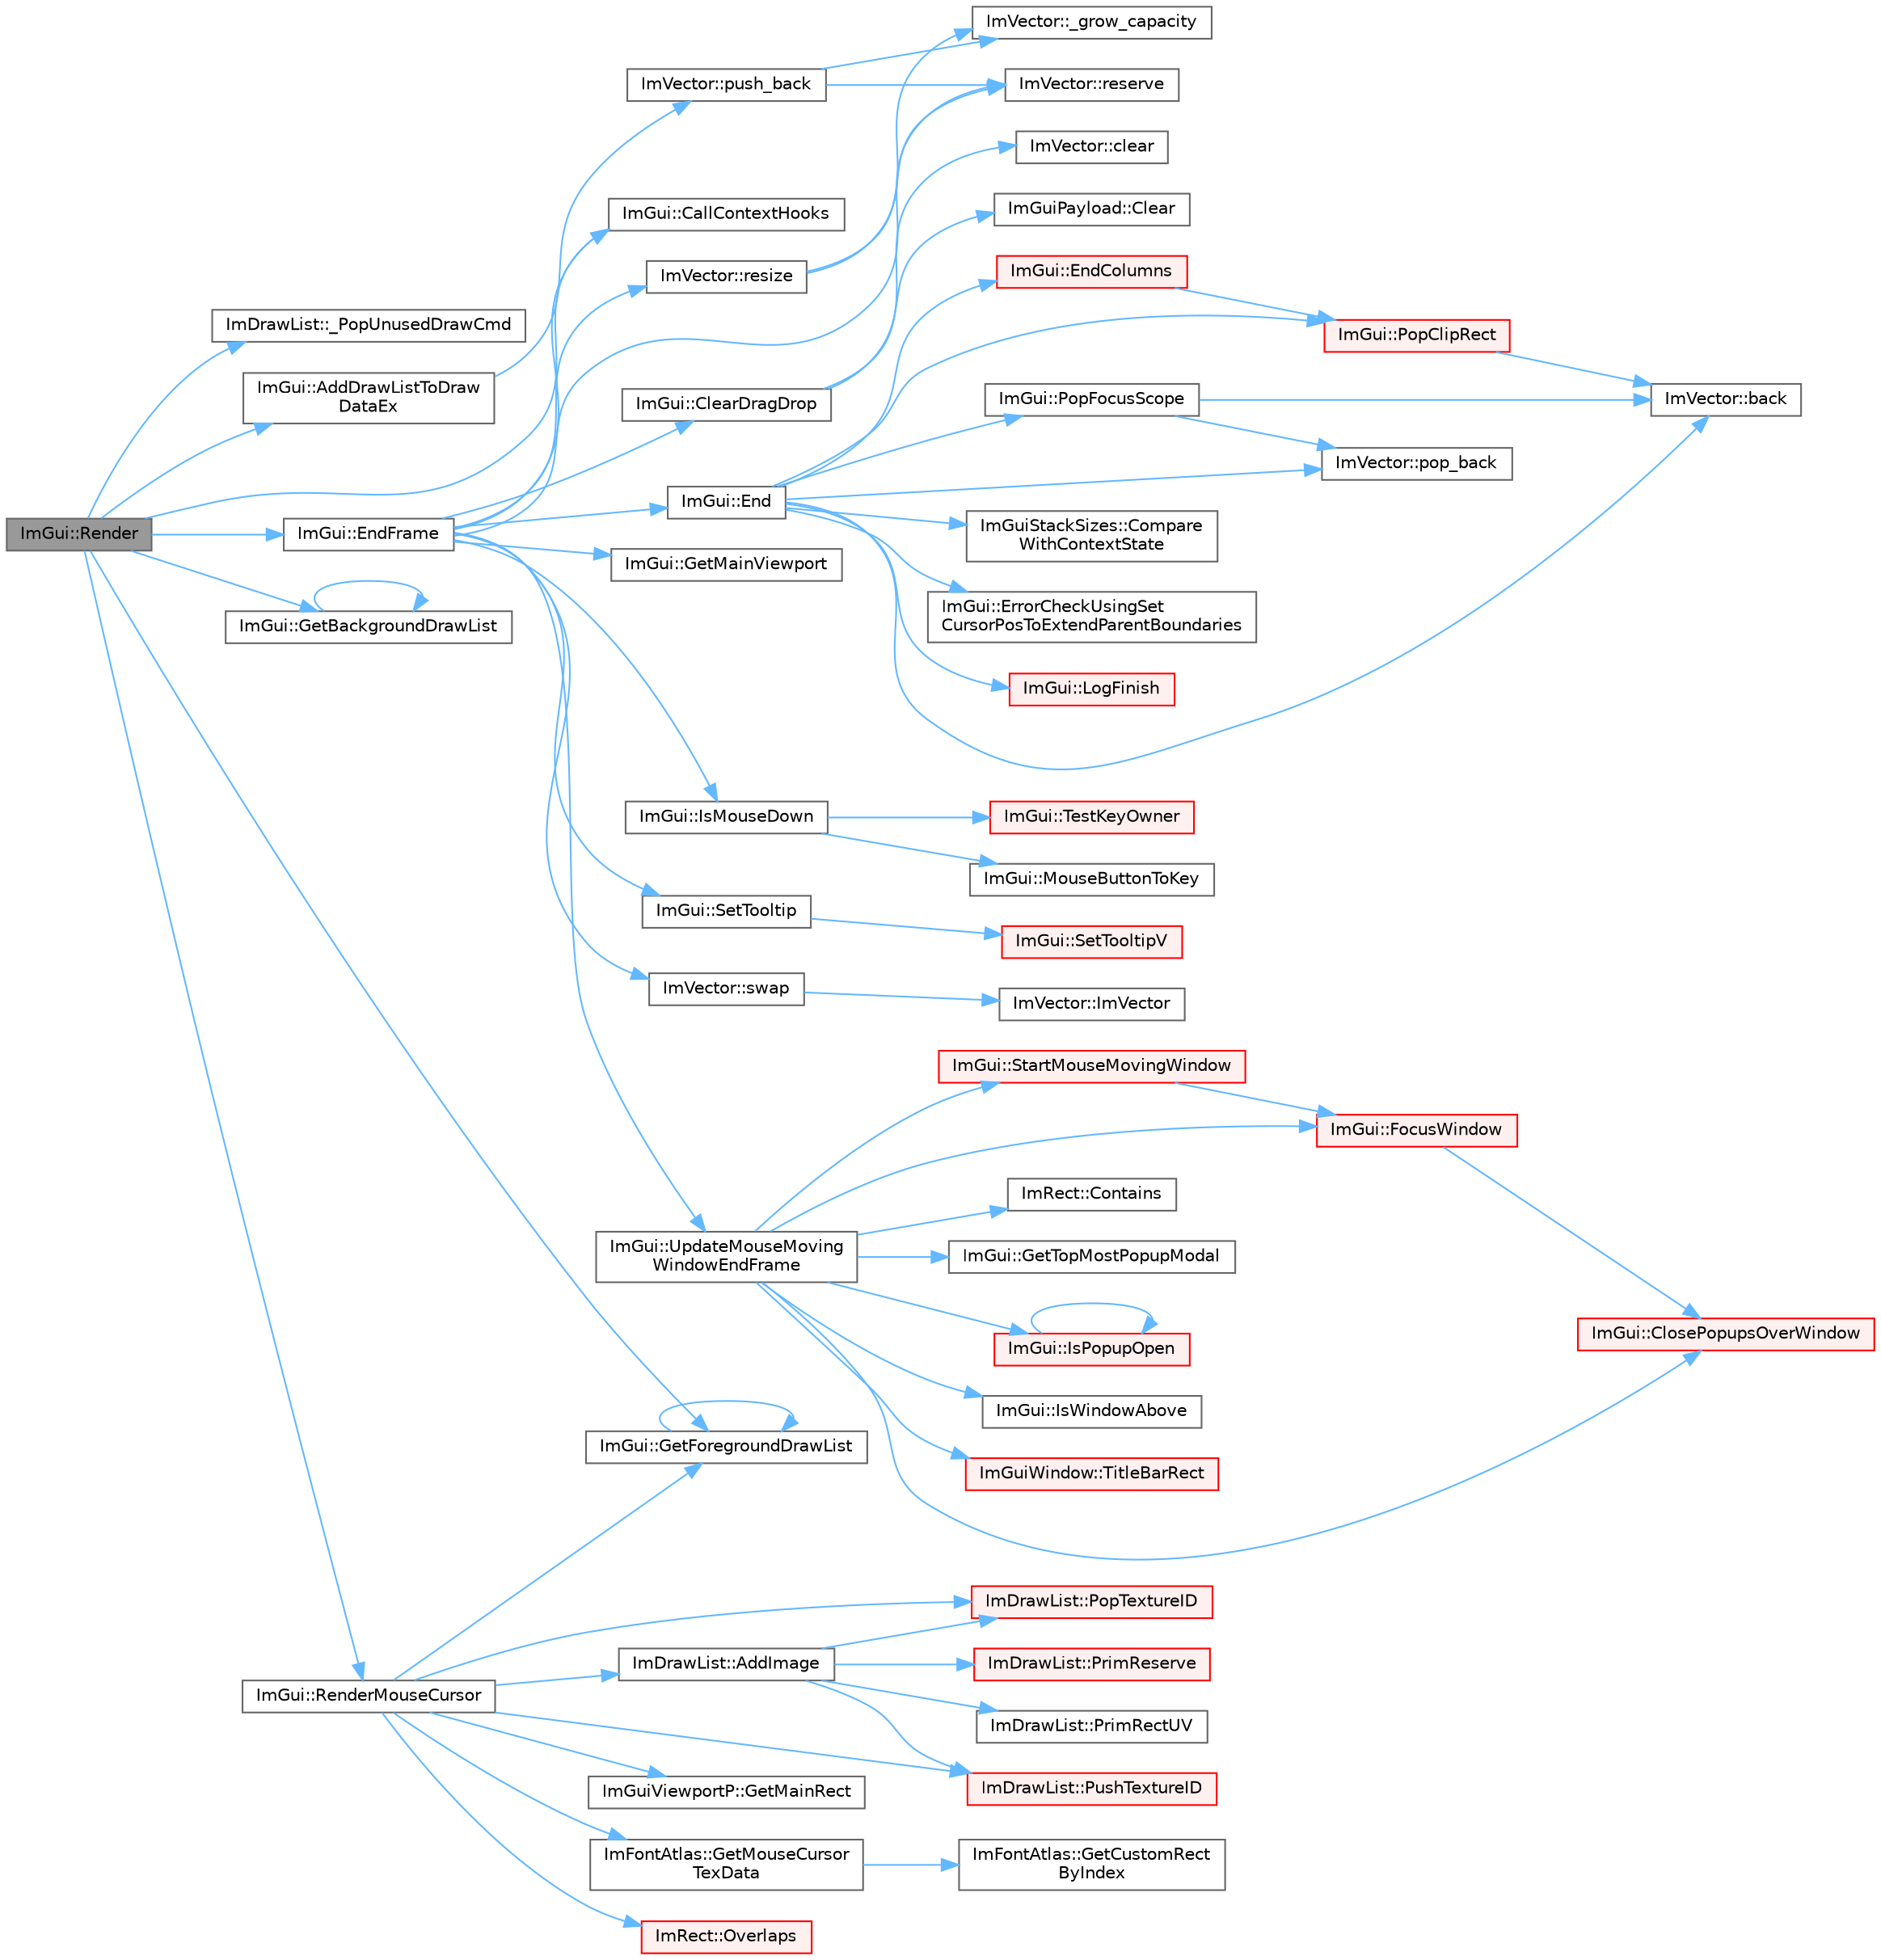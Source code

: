 digraph "ImGui::Render"
{
 // LATEX_PDF_SIZE
  bgcolor="transparent";
  edge [fontname=Helvetica,fontsize=10,labelfontname=Helvetica,labelfontsize=10];
  node [fontname=Helvetica,fontsize=10,shape=box,height=0.2,width=0.4];
  rankdir="LR";
  Node1 [id="Node000001",label="ImGui::Render",height=0.2,width=0.4,color="gray40", fillcolor="grey60", style="filled", fontcolor="black",tooltip=" "];
  Node1 -> Node2 [id="edge1_Node000001_Node000002",color="steelblue1",style="solid",tooltip=" "];
  Node2 [id="Node000002",label="ImDrawList::_PopUnusedDrawCmd",height=0.2,width=0.4,color="grey40", fillcolor="white", style="filled",URL="$struct_im_draw_list.html#a2cb0295fcd3062bfedbebbad55865455",tooltip=" "];
  Node1 -> Node3 [id="edge2_Node000001_Node000003",color="steelblue1",style="solid",tooltip=" "];
  Node3 [id="Node000003",label="ImGui::AddDrawListToDraw\lDataEx",height=0.2,width=0.4,color="grey40", fillcolor="white", style="filled",URL="$namespace_im_gui.html#a0074bb825de97c5602d9d9bb2e4d49d4",tooltip=" "];
  Node3 -> Node4 [id="edge3_Node000003_Node000004",color="steelblue1",style="solid",tooltip=" "];
  Node4 [id="Node000004",label="ImVector::push_back",height=0.2,width=0.4,color="grey40", fillcolor="white", style="filled",URL="$struct_im_vector.html#aab5df48e0711a48bd12f3206e08c4108",tooltip=" "];
  Node4 -> Node5 [id="edge4_Node000004_Node000005",color="steelblue1",style="solid",tooltip=" "];
  Node5 [id="Node000005",label="ImVector::_grow_capacity",height=0.2,width=0.4,color="grey40", fillcolor="white", style="filled",URL="$struct_im_vector.html#a3a097635d464b1b70dc7d59996a88b28",tooltip=" "];
  Node4 -> Node6 [id="edge5_Node000004_Node000006",color="steelblue1",style="solid",tooltip=" "];
  Node6 [id="Node000006",label="ImVector::reserve",height=0.2,width=0.4,color="grey40", fillcolor="white", style="filled",URL="$struct_im_vector.html#a0f14f5736c3372157856eebb67123b75",tooltip=" "];
  Node1 -> Node7 [id="edge6_Node000001_Node000007",color="steelblue1",style="solid",tooltip=" "];
  Node7 [id="Node000007",label="ImGui::CallContextHooks",height=0.2,width=0.4,color="grey40", fillcolor="white", style="filled",URL="$namespace_im_gui.html#a61ced7f0dd38c604e895400a2e5eeeb2",tooltip=" "];
  Node1 -> Node8 [id="edge7_Node000001_Node000008",color="steelblue1",style="solid",tooltip=" "];
  Node8 [id="Node000008",label="ImGui::EndFrame",height=0.2,width=0.4,color="grey40", fillcolor="white", style="filled",URL="$namespace_im_gui.html#a246c37da45e88a12ade440a0feacb4ee",tooltip=" "];
  Node8 -> Node7 [id="edge8_Node000008_Node000007",color="steelblue1",style="solid",tooltip=" "];
  Node8 -> Node9 [id="edge9_Node000008_Node000009",color="steelblue1",style="solid",tooltip=" "];
  Node9 [id="Node000009",label="ImGui::ClearDragDrop",height=0.2,width=0.4,color="grey40", fillcolor="white", style="filled",URL="$namespace_im_gui.html#adae8f94649956a2a717c00dbf81a5df9",tooltip=" "];
  Node9 -> Node10 [id="edge10_Node000009_Node000010",color="steelblue1",style="solid",tooltip=" "];
  Node10 [id="Node000010",label="ImGuiPayload::Clear",height=0.2,width=0.4,color="grey40", fillcolor="white", style="filled",URL="$struct_im_gui_payload.html#a88c2293d356eb05e7a30d7693de186f2",tooltip=" "];
  Node9 -> Node11 [id="edge11_Node000009_Node000011",color="steelblue1",style="solid",tooltip=" "];
  Node11 [id="Node000011",label="ImVector::clear",height=0.2,width=0.4,color="grey40", fillcolor="white", style="filled",URL="$struct_im_vector.html#ae2d401b4ec5f1113cdb8edb5a61a38f7",tooltip=" "];
  Node8 -> Node12 [id="edge12_Node000008_Node000012",color="steelblue1",style="solid",tooltip=" "];
  Node12 [id="Node000012",label="ImGui::End",height=0.2,width=0.4,color="grey40", fillcolor="white", style="filled",URL="$namespace_im_gui.html#a5479d93794a004c67ceb6d13f37c8254",tooltip=" "];
  Node12 -> Node13 [id="edge13_Node000012_Node000013",color="steelblue1",style="solid",tooltip=" "];
  Node13 [id="Node000013",label="ImVector::back",height=0.2,width=0.4,color="grey40", fillcolor="white", style="filled",URL="$struct_im_vector.html#a2d80e87e81b1b01143c8d8be93e6fde1",tooltip=" "];
  Node12 -> Node14 [id="edge14_Node000012_Node000014",color="steelblue1",style="solid",tooltip=" "];
  Node14 [id="Node000014",label="ImGuiStackSizes::Compare\lWithContextState",height=0.2,width=0.4,color="grey40", fillcolor="white", style="filled",URL="$struct_im_gui_stack_sizes.html#a800d27777904276582b3a6d8c2cab961",tooltip=" "];
  Node12 -> Node15 [id="edge15_Node000012_Node000015",color="steelblue1",style="solid",tooltip=" "];
  Node15 [id="Node000015",label="ImGui::EndColumns",height=0.2,width=0.4,color="red", fillcolor="#FFF0F0", style="filled",URL="$namespace_im_gui.html#af93bed3bce5475fe4d525d744f16aa20",tooltip=" "];
  Node15 -> Node67 [id="edge16_Node000015_Node000067",color="steelblue1",style="solid",tooltip=" "];
  Node67 [id="Node000067",label="ImGui::PopClipRect",height=0.2,width=0.4,color="red", fillcolor="#FFF0F0", style="filled",URL="$namespace_im_gui.html#aef1c8a6e5a3c70cb10d03d2a2a66dfd8",tooltip=" "];
  Node67 -> Node13 [id="edge17_Node000067_Node000013",color="steelblue1",style="solid",tooltip=" "];
  Node12 -> Node72 [id="edge18_Node000012_Node000072",color="steelblue1",style="solid",tooltip=" "];
  Node72 [id="Node000072",label="ImGui::ErrorCheckUsingSet\lCursorPosToExtendParentBoundaries",height=0.2,width=0.4,color="grey40", fillcolor="white", style="filled",URL="$namespace_im_gui.html#ad5832500c14abd9e76e376b82701385b",tooltip=" "];
  Node12 -> Node73 [id="edge19_Node000012_Node000073",color="steelblue1",style="solid",tooltip=" "];
  Node73 [id="Node000073",label="ImGui::LogFinish",height=0.2,width=0.4,color="red", fillcolor="#FFF0F0", style="filled",URL="$namespace_im_gui.html#a2ebcd048d1ca025fb972e1c2e920e3f3",tooltip=" "];
  Node12 -> Node40 [id="edge20_Node000012_Node000040",color="steelblue1",style="solid",tooltip=" "];
  Node40 [id="Node000040",label="ImVector::pop_back",height=0.2,width=0.4,color="grey40", fillcolor="white", style="filled",URL="$struct_im_vector.html#a3db7ce62d3c429effdb893fbf7148c1c",tooltip=" "];
  Node12 -> Node67 [id="edge21_Node000012_Node000067",color="steelblue1",style="solid",tooltip=" "];
  Node12 -> Node81 [id="edge22_Node000012_Node000081",color="steelblue1",style="solid",tooltip=" "];
  Node81 [id="Node000081",label="ImGui::PopFocusScope",height=0.2,width=0.4,color="grey40", fillcolor="white", style="filled",URL="$namespace_im_gui.html#a660bc1ff7f6d971fc4b4236e87409b38",tooltip=" "];
  Node81 -> Node13 [id="edge23_Node000081_Node000013",color="steelblue1",style="solid",tooltip=" "];
  Node81 -> Node40 [id="edge24_Node000081_Node000040",color="steelblue1",style="solid",tooltip=" "];
  Node8 -> Node82 [id="edge25_Node000008_Node000082",color="steelblue1",style="solid",tooltip=" "];
  Node82 [id="Node000082",label="ImGui::GetMainViewport",height=0.2,width=0.4,color="grey40", fillcolor="white", style="filled",URL="$namespace_im_gui.html#a7bf620af1d66ee7d7b06701894d23e60",tooltip=" "];
  Node8 -> Node83 [id="edge26_Node000008_Node000083",color="steelblue1",style="solid",tooltip=" "];
  Node83 [id="Node000083",label="ImGui::IsMouseDown",height=0.2,width=0.4,color="grey40", fillcolor="white", style="filled",URL="$namespace_im_gui.html#aed7dae248aa865bf06c1d60c0e809537",tooltip=" "];
  Node83 -> Node84 [id="edge27_Node000083_Node000084",color="steelblue1",style="solid",tooltip=" "];
  Node84 [id="Node000084",label="ImGui::MouseButtonToKey",height=0.2,width=0.4,color="grey40", fillcolor="white", style="filled",URL="$namespace_im_gui.html#a25689086f813c9714c4bbd4e3d5e669c",tooltip=" "];
  Node83 -> Node85 [id="edge28_Node000083_Node000085",color="steelblue1",style="solid",tooltip=" "];
  Node85 [id="Node000085",label="ImGui::TestKeyOwner",height=0.2,width=0.4,color="red", fillcolor="#FFF0F0", style="filled",URL="$namespace_im_gui.html#ad12c5be2f1c691e4e6656524248824fb",tooltip=" "];
  Node8 -> Node6 [id="edge29_Node000008_Node000006",color="steelblue1",style="solid",tooltip=" "];
  Node8 -> Node37 [id="edge30_Node000008_Node000037",color="steelblue1",style="solid",tooltip=" "];
  Node37 [id="Node000037",label="ImVector::resize",height=0.2,width=0.4,color="grey40", fillcolor="white", style="filled",URL="$struct_im_vector.html#ac371dd62e56ae486b1a5038cf07eee56",tooltip=" "];
  Node37 -> Node5 [id="edge31_Node000037_Node000005",color="steelblue1",style="solid",tooltip=" "];
  Node37 -> Node6 [id="edge32_Node000037_Node000006",color="steelblue1",style="solid",tooltip=" "];
  Node8 -> Node90 [id="edge33_Node000008_Node000090",color="steelblue1",style="solid",tooltip=" "];
  Node90 [id="Node000090",label="ImGui::SetTooltip",height=0.2,width=0.4,color="grey40", fillcolor="white", style="filled",URL="$namespace_im_gui.html#a313073fa01b8a9791f241ef93091ce92",tooltip=" "];
  Node90 -> Node91 [id="edge34_Node000090_Node000091",color="steelblue1",style="solid",tooltip=" "];
  Node91 [id="Node000091",label="ImGui::SetTooltipV",height=0.2,width=0.4,color="red", fillcolor="#FFF0F0", style="filled",URL="$namespace_im_gui.html#a3826acf68fc4a12bb66401575f51d6a2",tooltip=" "];
  Node8 -> Node173 [id="edge35_Node000008_Node000173",color="steelblue1",style="solid",tooltip=" "];
  Node173 [id="Node000173",label="ImVector::swap",height=0.2,width=0.4,color="grey40", fillcolor="white", style="filled",URL="$struct_im_vector.html#afcec0d2a1e28aebe412b6efd06f0a77a",tooltip=" "];
  Node173 -> Node174 [id="edge36_Node000173_Node000174",color="steelblue1",style="solid",tooltip=" "];
  Node174 [id="Node000174",label="ImVector::ImVector",height=0.2,width=0.4,color="grey40", fillcolor="white", style="filled",URL="$struct_im_vector.html#a547fff373659fd848c3ecc6b25a83f25",tooltip=" "];
  Node8 -> Node175 [id="edge37_Node000008_Node000175",color="steelblue1",style="solid",tooltip=" "];
  Node175 [id="Node000175",label="ImGui::UpdateMouseMoving\lWindowEndFrame",height=0.2,width=0.4,color="grey40", fillcolor="white", style="filled",URL="$namespace_im_gui.html#a6f56217f28aff3a7cea846e6f44eebff",tooltip=" "];
  Node175 -> Node116 [id="edge38_Node000175_Node000116",color="steelblue1",style="solid",tooltip=" "];
  Node116 [id="Node000116",label="ImGui::ClosePopupsOverWindow",height=0.2,width=0.4,color="red", fillcolor="#FFF0F0", style="filled",URL="$namespace_im_gui.html#a0076b153c697cb85e263fcbd59340bce",tooltip=" "];
  Node175 -> Node99 [id="edge39_Node000175_Node000099",color="steelblue1",style="solid",tooltip=" "];
  Node99 [id="Node000099",label="ImRect::Contains",height=0.2,width=0.4,color="grey40", fillcolor="white", style="filled",URL="$struct_im_rect.html#ac583156fd0e9306181fff5d120b262ea",tooltip=" "];
  Node175 -> Node106 [id="edge40_Node000175_Node000106",color="steelblue1",style="solid",tooltip=" "];
  Node106 [id="Node000106",label="ImGui::FocusWindow",height=0.2,width=0.4,color="red", fillcolor="#FFF0F0", style="filled",URL="$namespace_im_gui.html#a27aa6f2f3aa11778c6d023b1b223f262",tooltip=" "];
  Node106 -> Node116 [id="edge41_Node000106_Node000116",color="steelblue1",style="solid",tooltip=" "];
  Node175 -> Node176 [id="edge42_Node000175_Node000176",color="steelblue1",style="solid",tooltip=" "];
  Node176 [id="Node000176",label="ImGui::GetTopMostPopupModal",height=0.2,width=0.4,color="grey40", fillcolor="white", style="filled",URL="$namespace_im_gui.html#a6b905269b079f5e07755db52cc6e52df",tooltip=" "];
  Node175 -> Node177 [id="edge43_Node000175_Node000177",color="steelblue1",style="solid",tooltip=" "];
  Node177 [id="Node000177",label="ImGui::IsPopupOpen",height=0.2,width=0.4,color="red", fillcolor="#FFF0F0", style="filled",URL="$namespace_im_gui.html#a0e351145d0936e79948094166757712e",tooltip=" "];
  Node177 -> Node177 [id="edge44_Node000177_Node000177",color="steelblue1",style="solid",tooltip=" "];
  Node175 -> Node178 [id="edge45_Node000175_Node000178",color="steelblue1",style="solid",tooltip=" "];
  Node178 [id="Node000178",label="ImGui::IsWindowAbove",height=0.2,width=0.4,color="grey40", fillcolor="white", style="filled",URL="$namespace_im_gui.html#ac5dd091c08f9d923c8f849353fe359bf",tooltip=" "];
  Node175 -> Node179 [id="edge46_Node000175_Node000179",color="steelblue1",style="solid",tooltip=" "];
  Node179 [id="Node000179",label="ImGui::StartMouseMovingWindow",height=0.2,width=0.4,color="red", fillcolor="#FFF0F0", style="filled",URL="$namespace_im_gui.html#afd03199380411a711c74893434d91258",tooltip=" "];
  Node179 -> Node106 [id="edge47_Node000179_Node000106",color="steelblue1",style="solid",tooltip=" "];
  Node175 -> Node146 [id="edge48_Node000175_Node000146",color="steelblue1",style="solid",tooltip=" "];
  Node146 [id="Node000146",label="ImGuiWindow::TitleBarRect",height=0.2,width=0.4,color="red", fillcolor="#FFF0F0", style="filled",URL="$struct_im_gui_window.html#a06884e1bc80e460e51e1626b5b976196",tooltip=" "];
  Node1 -> Node182 [id="edge49_Node000001_Node000182",color="steelblue1",style="solid",tooltip=" "];
  Node182 [id="Node000182",label="ImGui::GetBackgroundDrawList",height=0.2,width=0.4,color="grey40", fillcolor="white", style="filled",URL="$namespace_im_gui.html#ab361971e8b198a11c6ece6b49cf03647",tooltip=" "];
  Node182 -> Node182 [id="edge50_Node000182_Node000182",color="steelblue1",style="solid",tooltip=" "];
  Node1 -> Node58 [id="edge51_Node000001_Node000058",color="steelblue1",style="solid",tooltip=" "];
  Node58 [id="Node000058",label="ImGui::GetForegroundDrawList",height=0.2,width=0.4,color="grey40", fillcolor="white", style="filled",URL="$namespace_im_gui.html#a718d48e3636f9df63e4820d0fef34e78",tooltip=" "];
  Node58 -> Node58 [id="edge52_Node000058_Node000058",color="steelblue1",style="solid",tooltip=" "];
  Node1 -> Node183 [id="edge53_Node000001_Node000183",color="steelblue1",style="solid",tooltip=" "];
  Node183 [id="Node000183",label="ImGui::RenderMouseCursor",height=0.2,width=0.4,color="grey40", fillcolor="white", style="filled",URL="$namespace_im_gui.html#ade001ee6028075c9c1e2bd3f0395b920",tooltip=" "];
  Node183 -> Node184 [id="edge54_Node000183_Node000184",color="steelblue1",style="solid",tooltip=" "];
  Node184 [id="Node000184",label="ImDrawList::AddImage",height=0.2,width=0.4,color="grey40", fillcolor="white", style="filled",URL="$struct_im_draw_list.html#ac1f529d53d7ba118484e47e49218c603",tooltip=" "];
  Node184 -> Node185 [id="edge55_Node000184_Node000185",color="steelblue1",style="solid",tooltip=" "];
  Node185 [id="Node000185",label="ImDrawList::PopTextureID",height=0.2,width=0.4,color="red", fillcolor="#FFF0F0", style="filled",URL="$struct_im_draw_list.html#ade9286c5ca58753f7bd571b30e2ff76c",tooltip=" "];
  Node184 -> Node186 [id="edge56_Node000184_Node000186",color="steelblue1",style="solid",tooltip=" "];
  Node186 [id="Node000186",label="ImDrawList::PrimRectUV",height=0.2,width=0.4,color="grey40", fillcolor="white", style="filled",URL="$struct_im_draw_list.html#a77d48ed5b33ccdd908824c0a3bebfff8",tooltip=" "];
  Node184 -> Node20 [id="edge57_Node000184_Node000020",color="steelblue1",style="solid",tooltip=" "];
  Node20 [id="Node000020",label="ImDrawList::PrimReserve",height=0.2,width=0.4,color="red", fillcolor="#FFF0F0", style="filled",URL="$struct_im_draw_list.html#a879aa38dbfb0344e3e023d65c002c7d7",tooltip=" "];
  Node184 -> Node136 [id="edge58_Node000184_Node000136",color="steelblue1",style="solid",tooltip=" "];
  Node136 [id="Node000136",label="ImDrawList::PushTextureID",height=0.2,width=0.4,color="red", fillcolor="#FFF0F0", style="filled",URL="$struct_im_draw_list.html#a7ac41e329a9df911b4823ef0150cee16",tooltip=" "];
  Node183 -> Node58 [id="edge59_Node000183_Node000058",color="steelblue1",style="solid",tooltip=" "];
  Node183 -> Node124 [id="edge60_Node000183_Node000124",color="steelblue1",style="solid",tooltip=" "];
  Node124 [id="Node000124",label="ImGuiViewportP::GetMainRect",height=0.2,width=0.4,color="grey40", fillcolor="white", style="filled",URL="$struct_im_gui_viewport_p.html#adb4c14f0b0a42bff9c1c0ab1971027f7",tooltip=" "];
  Node183 -> Node187 [id="edge61_Node000183_Node000187",color="steelblue1",style="solid",tooltip=" "];
  Node187 [id="Node000187",label="ImFontAtlas::GetMouseCursor\lTexData",height=0.2,width=0.4,color="grey40", fillcolor="white", style="filled",URL="$struct_im_font_atlas.html#a6d27a36fe034851310dd00d7dc5253c3",tooltip=" "];
  Node187 -> Node188 [id="edge62_Node000187_Node000188",color="steelblue1",style="solid",tooltip=" "];
  Node188 [id="Node000188",label="ImFontAtlas::GetCustomRect\lByIndex",height=0.2,width=0.4,color="grey40", fillcolor="white", style="filled",URL="$struct_im_font_atlas.html#a6a4c5f59c12c88a5c0429d6a6ec06481",tooltip=" "];
  Node183 -> Node63 [id="edge63_Node000183_Node000063",color="steelblue1",style="solid",tooltip=" "];
  Node63 [id="Node000063",label="ImRect::Overlaps",height=0.2,width=0.4,color="red", fillcolor="#FFF0F0", style="filled",URL="$struct_im_rect.html#a0af3bade3781e5e7c6afdf71ccfb0d43",tooltip=" "];
  Node183 -> Node185 [id="edge64_Node000183_Node000185",color="steelblue1",style="solid",tooltip=" "];
  Node183 -> Node136 [id="edge65_Node000183_Node000136",color="steelblue1",style="solid",tooltip=" "];
}
